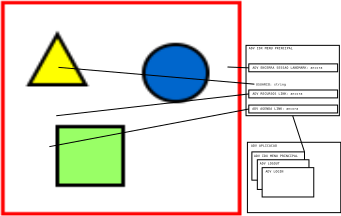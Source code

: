 <?xml version="1.0"?>
<diagram xmlns:dia="http://www.lysator.liu.se/~alla/dia/">
  <diagramdata>
    <attribute name="background">
      <color val="#ffffff"/>
    </attribute>
    <attribute name="paper">
      <composite type="paper">
        <attribute name="name">
          <string>#A4#</string>
        </attribute>
        <attribute name="tmargin">
          <real val="2"/>
        </attribute>
        <attribute name="bmargin">
          <real val="2"/>
        </attribute>
        <attribute name="lmargin">
          <real val="2"/>
        </attribute>
        <attribute name="rmargin">
          <real val="2"/>
        </attribute>
        <attribute name="is_portrait">
          <boolean val="true"/>
        </attribute>
        <attribute name="scaling">
          <real val="0.24"/>
        </attribute>
        <attribute name="fitto">
          <boolean val="true"/>
        </attribute>
        <attribute name="fitwidth">
          <int val="1"/>
        </attribute>
        <attribute name="fitheight">
          <int val="1"/>
        </attribute>
      </composite>
    </attribute>
    <attribute name="grid">
      <composite type="grid">
        <attribute name="width_x">
          <real val="1"/>
        </attribute>
        <attribute name="width_y">
          <real val="1"/>
        </attribute>
        <attribute name="visible_x">
          <int val="1"/>
        </attribute>
        <attribute name="visible_y">
          <int val="1"/>
        </attribute>
      </composite>
    </attribute>
    <attribute name="guides">
      <composite type="guides">
        <attribute name="hguides"/>
        <attribute name="vguides"/>
      </composite>
    </attribute>
  </diagramdata>
  <layer name="Background" visible="true">
    <group>
      <object type="Standard - Box" version="0" id="O0">
        <attribute name="obj_pos">
          <point val="44.542,9.207"/>
        </attribute>
        <attribute name="obj_bb">
          <rectangle val="44.492,9.157;64.02,23.9"/>
        </attribute>
        <attribute name="elem_corner">
          <point val="44.542,9.207"/>
        </attribute>
        <attribute name="elem_width">
          <real val="19.429"/>
        </attribute>
        <attribute name="elem_height">
          <real val="14.643"/>
        </attribute>
        <attribute name="show_background">
          <boolean val="true"/>
        </attribute>
      </object>
      <object type="Standard - Text" version="0" id="O1">
        <attribute name="obj_pos">
          <point val="45.099,10"/>
        </attribute>
        <attribute name="obj_bb">
          <rectangle val="45.099,9.405;55.965,10.205"/>
        </attribute>
        <attribute name="text">
          <composite type="text">
            <attribute name="string">
              <string>#ADV IDX MENU PRINCIPAL#</string>
            </attribute>
            <attribute name="font">
              <font name="Courier"/>
            </attribute>
            <attribute name="height">
              <real val="0.8"/>
            </attribute>
            <attribute name="pos">
              <point val="45.099,10"/>
            </attribute>
            <attribute name="color">
              <color val="#000000"/>
            </attribute>
            <attribute name="alignment">
              <enum val="0"/>
            </attribute>
          </composite>
        </attribute>
      </object>
      <object type="Standard - Text" version="0" id="O2">
        <attribute name="obj_pos">
          <point val="46.642,17.573"/>
        </attribute>
        <attribute name="obj_bb">
          <rectangle val="46.642,16.979;54.114,17.779"/>
        </attribute>
        <attribute name="text">
          <composite type="text">
            <attribute name="string">
              <string>#USUARIO: string#</string>
            </attribute>
            <attribute name="font">
              <font name="Courier"/>
            </attribute>
            <attribute name="height">
              <real val="0.8"/>
            </attribute>
            <attribute name="pos">
              <point val="46.642,17.573"/>
            </attribute>
            <attribute name="color">
              <color val="#000000"/>
            </attribute>
            <attribute name="alignment">
              <enum val="0"/>
            </attribute>
          </composite>
        </attribute>
      </object>
      <group>
        <object type="Standard - Box" version="0" id="O3">
          <attribute name="obj_pos">
            <point val="45.12,13.064"/>
          </attribute>
          <attribute name="obj_bb">
            <rectangle val="45.07,13.014;63.657,14.757"/>
          </attribute>
          <attribute name="elem_corner">
            <point val="45.12,13.064"/>
          </attribute>
          <attribute name="elem_width">
            <real val="18.486"/>
          </attribute>
          <attribute name="elem_height">
            <real val="1.643"/>
          </attribute>
          <attribute name="show_background">
            <boolean val="true"/>
          </attribute>
        </object>
        <object type="Standard - Text" version="0" id="O4">
          <attribute name="obj_pos">
            <point val="45.906,14.064"/>
          </attribute>
          <attribute name="obj_bb">
            <rectangle val="45.906,13.47;63.074,14.27"/>
          </attribute>
          <attribute name="text">
            <composite type="text">
              <attribute name="string">
                <string>#ADV ENCERRA SESSAO LANDMARK: ancora#</string>
              </attribute>
              <attribute name="font">
                <font name="Courier"/>
              </attribute>
              <attribute name="height">
                <real val="0.8"/>
              </attribute>
              <attribute name="pos">
                <point val="45.906,14.064"/>
              </attribute>
              <attribute name="color">
                <color val="#000000"/>
              </attribute>
              <attribute name="alignment">
                <enum val="0"/>
              </attribute>
            </composite>
          </attribute>
        </object>
      </group>
      <group>
        <object type="Standard - Box" version="0" id="O5">
          <attribute name="obj_pos">
            <point val="45.12,18.5"/>
          </attribute>
          <attribute name="obj_bb">
            <rectangle val="45.07,18.45;63.649,20.193"/>
          </attribute>
          <attribute name="elem_corner">
            <point val="45.12,18.5"/>
          </attribute>
          <attribute name="elem_width">
            <real val="18.479"/>
          </attribute>
          <attribute name="elem_height">
            <real val="1.643"/>
          </attribute>
          <attribute name="show_background">
            <boolean val="true"/>
          </attribute>
        </object>
        <object type="Standard - Text" version="0" id="O6">
          <attribute name="obj_pos">
            <point val="45.906,19.5"/>
          </attribute>
          <attribute name="obj_bb">
            <rectangle val="45.906,18.905;58.226,19.705"/>
          </attribute>
          <attribute name="text">
            <composite type="text">
              <attribute name="string">
                <string>#ADV RECURSOS LINK: ancora#</string>
              </attribute>
              <attribute name="font">
                <font name="Courier"/>
              </attribute>
              <attribute name="height">
                <real val="0.8"/>
              </attribute>
              <attribute name="pos">
                <point val="45.906,19.5"/>
              </attribute>
              <attribute name="color">
                <color val="#000000"/>
              </attribute>
              <attribute name="alignment">
                <enum val="0"/>
              </attribute>
            </composite>
          </attribute>
        </object>
      </group>
      <group>
        <object type="Standard - Box" version="0" id="O7">
          <attribute name="obj_pos">
            <point val="45.12,21.636"/>
          </attribute>
          <attribute name="obj_bb">
            <rectangle val="45.07,21.586;63.657,23.329"/>
          </attribute>
          <attribute name="elem_corner">
            <point val="45.12,21.636"/>
          </attribute>
          <attribute name="elem_width">
            <real val="18.486"/>
          </attribute>
          <attribute name="elem_height">
            <real val="1.643"/>
          </attribute>
          <attribute name="show_background">
            <boolean val="true"/>
          </attribute>
        </object>
        <object type="Standard - Text" version="0" id="O8">
          <attribute name="obj_pos">
            <point val="45.834,22.636"/>
          </attribute>
          <attribute name="obj_bb">
            <rectangle val="45.834,22.041;57.185,22.841"/>
          </attribute>
          <attribute name="text">
            <composite type="text">
              <attribute name="string">
                <string>#ADV AGENDA LINK: ancora#</string>
              </attribute>
              <attribute name="font">
                <font name="Courier"/>
              </attribute>
              <attribute name="height">
                <real val="0.8"/>
              </attribute>
              <attribute name="pos">
                <point val="45.834,22.636"/>
              </attribute>
              <attribute name="color">
                <color val="#000000"/>
              </attribute>
              <attribute name="alignment">
                <enum val="0"/>
              </attribute>
            </composite>
          </attribute>
        </object>
      </group>
    </group>
    <group>
      <group>
        <object type="Standard - Box" version="0" id="O9">
          <attribute name="obj_pos">
            <point val="44.833,29.382"/>
          </attribute>
          <attribute name="obj_bb">
            <rectangle val="44.783,29.332;64.312,44.075"/>
          </attribute>
          <attribute name="elem_corner">
            <point val="44.833,29.382"/>
          </attribute>
          <attribute name="elem_width">
            <real val="19.429"/>
          </attribute>
          <attribute name="elem_height">
            <real val="14.643"/>
          </attribute>
          <attribute name="show_background">
            <boolean val="true"/>
          </attribute>
        </object>
        <object type="Standard - Text" version="0" id="O10">
          <attribute name="obj_pos">
            <point val="48.261,30.311"/>
          </attribute>
          <attribute name="obj_bb">
            <rectangle val="45.01,29.716;51.513,30.516"/>
          </attribute>
          <attribute name="text">
            <composite type="text">
              <attribute name="string">
                <string>#ADV APLICACAO#</string>
              </attribute>
              <attribute name="font">
                <font name="Courier"/>
              </attribute>
              <attribute name="height">
                <real val="0.8"/>
              </attribute>
              <attribute name="pos">
                <point val="48.261,30.311"/>
              </attribute>
              <attribute name="color">
                <color val="#000000"/>
              </attribute>
              <attribute name="alignment">
                <enum val="1"/>
              </attribute>
            </composite>
          </attribute>
        </object>
      </group>
      <object type="Standard - Box" version="0" id="O11">
        <attribute name="obj_pos">
          <point val="45.762,31.382"/>
        </attribute>
        <attribute name="obj_bb">
          <rectangle val="45.712,31.332;56.764,37.319"/>
        </attribute>
        <attribute name="elem_corner">
          <point val="45.762,31.382"/>
        </attribute>
        <attribute name="elem_width">
          <real val="10.953"/>
        </attribute>
        <attribute name="elem_height">
          <real val="5.886"/>
        </attribute>
        <attribute name="show_background">
          <boolean val="true"/>
        </attribute>
      </object>
      <object type="Standard - Text" version="0" id="O12">
        <attribute name="obj_pos">
          <point val="46.19,32.454"/>
        </attribute>
        <attribute name="obj_bb">
          <rectangle val="46.19,31.859;57.056,32.659"/>
        </attribute>
        <attribute name="text">
          <composite type="text">
            <attribute name="string">
              <string>#ADV IDX MENU PRINCIPAL#</string>
            </attribute>
            <attribute name="font">
              <font name="Courier"/>
            </attribute>
            <attribute name="height">
              <real val="0.8"/>
            </attribute>
            <attribute name="pos">
              <point val="46.19,32.454"/>
            </attribute>
            <attribute name="color">
              <color val="#000000"/>
            </attribute>
            <attribute name="alignment">
              <enum val="0"/>
            </attribute>
          </composite>
        </attribute>
      </object>
      <object type="Standard - Box" version="0" id="O13">
        <attribute name="obj_pos">
          <point val="46.897,33.018"/>
        </attribute>
        <attribute name="obj_bb">
          <rectangle val="46.847,32.968;57.693,39.247"/>
        </attribute>
        <attribute name="elem_corner">
          <point val="46.897,33.018"/>
        </attribute>
        <attribute name="elem_width">
          <real val="10.746"/>
        </attribute>
        <attribute name="elem_height">
          <real val="6.179"/>
        </attribute>
        <attribute name="show_background">
          <boolean val="true"/>
        </attribute>
      </object>
      <object type="Standard - Text" version="0" id="O14">
        <attribute name="obj_pos">
          <point val="49.469,34.018"/>
        </attribute>
        <attribute name="obj_bb">
          <rectangle val="46.945,33.423;51.993,34.223"/>
        </attribute>
        <attribute name="text">
          <composite type="text">
            <attribute name="string">
              <string>#ADV LOGOUT#</string>
            </attribute>
            <attribute name="font">
              <font name="Courier"/>
            </attribute>
            <attribute name="height">
              <real val="0.8"/>
            </attribute>
            <attribute name="pos">
              <point val="49.469,34.018"/>
            </attribute>
            <attribute name="color">
              <color val="#000000"/>
            </attribute>
            <attribute name="alignment">
              <enum val="1"/>
            </attribute>
          </composite>
        </attribute>
      </object>
      <object type="Standard - Box" version="0" id="O15">
        <attribute name="obj_pos">
          <point val="47.897,34.661"/>
        </attribute>
        <attribute name="obj_bb">
          <rectangle val="47.847,34.611;58.693,40.819"/>
        </attribute>
        <attribute name="elem_corner">
          <point val="47.897,34.661"/>
        </attribute>
        <attribute name="elem_width">
          <real val="10.746"/>
        </attribute>
        <attribute name="elem_height">
          <real val="6.108"/>
        </attribute>
        <attribute name="show_background">
          <boolean val="true"/>
        </attribute>
      </object>
      <object type="Standard - Text" version="0" id="O16">
        <attribute name="obj_pos">
          <point val="50.469,35.661"/>
        </attribute>
        <attribute name="obj_bb">
          <rectangle val="48.187,35.066;52.75,35.866"/>
        </attribute>
        <attribute name="text">
          <composite type="text">
            <attribute name="string">
              <string>#ADV LOGIN#</string>
            </attribute>
            <attribute name="font">
              <font name="Courier"/>
            </attribute>
            <attribute name="height">
              <real val="0.8"/>
            </attribute>
            <attribute name="pos">
              <point val="50.469,35.661"/>
            </attribute>
            <attribute name="color">
              <color val="#000000"/>
            </attribute>
            <attribute name="alignment">
              <enum val="1"/>
            </attribute>
          </composite>
        </attribute>
      </object>
    </group>
    <object type="Standard - Image" version="0" id="O17">
      <attribute name="obj_pos">
        <point val="-6.458,-0.025"/>
      </attribute>
      <attribute name="obj_bb">
        <rectangle val="-6.558,-0.125;43.699,44.698"/>
      </attribute>
      <attribute name="elem_corner">
        <point val="-6.458,-0.025"/>
      </attribute>
      <attribute name="elem_width">
        <real val="50.058"/>
      </attribute>
      <attribute name="elem_height">
        <real val="44.623"/>
      </attribute>
      <attribute name="draw_border">
        <boolean val="false"/>
      </attribute>
      <attribute name="keep_aspect">
        <boolean val="true"/>
      </attribute>
      <attribute name="file">
        <string>#adv_idx_menu_principal.jpg#</string>
      </attribute>
    </object>
    <object type="Standard - Line" version="0" id="O18">
      <attribute name="obj_pos">
        <point val="3.613,30.286"/>
      </attribute>
      <attribute name="obj_bb">
        <rectangle val="3.563,22.407;45.17,30.336"/>
      </attribute>
      <attribute name="conn_endpoints">
        <point val="3.613,30.286"/>
        <point val="45.12,22.457"/>
      </attribute>
      <attribute name="numcp">
        <int val="1"/>
      </attribute>
      <connections>
        <connection handle="1" to="O7" connection="3"/>
      </connections>
    </object>
    <object type="Standard - Line" version="0" id="O19">
      <attribute name="obj_pos">
        <point val="5.042,23.857"/>
      </attribute>
      <attribute name="obj_bb">
        <rectangle val="4.992,19.271;45.17,23.907"/>
      </attribute>
      <attribute name="conn_endpoints">
        <point val="5.042,23.857"/>
        <point val="45.12,19.321"/>
      </attribute>
      <attribute name="numcp">
        <int val="1"/>
      </attribute>
      <connections>
        <connection handle="1" to="O5" connection="3"/>
      </connections>
    </object>
    <object type="Standard - Line" version="0" id="O20">
      <attribute name="obj_pos">
        <point val="40.685,13.714"/>
      </attribute>
      <attribute name="obj_bb">
        <rectangle val="40.635,13.664;45.17,13.936"/>
      </attribute>
      <attribute name="conn_endpoints">
        <point val="40.685,13.714"/>
        <point val="45.12,13.886"/>
      </attribute>
      <attribute name="numcp">
        <int val="1"/>
      </attribute>
      <connections>
        <connection handle="1" to="O3" connection="3"/>
      </connections>
    </object>
    <object type="Standard - Line" version="0" id="O21">
      <attribute name="obj_pos">
        <point val="56.714,31.382"/>
      </attribute>
      <attribute name="obj_bb">
        <rectangle val="54.206,23.8;56.764,31.432"/>
      </attribute>
      <attribute name="conn_endpoints">
        <point val="56.714,31.382"/>
        <point val="54.256,23.85"/>
      </attribute>
      <attribute name="numcp">
        <int val="1"/>
      </attribute>
      <connections>
        <connection handle="0" to="O11" connection="2"/>
        <connection handle="1" to="O0" connection="6"/>
      </connections>
    </object>
    <object type="Standard - Line" version="0" id="O22">
      <attribute name="obj_pos">
        <point val="5.5,13.786"/>
      </attribute>
      <attribute name="obj_bb">
        <rectangle val="5.45,13.736;46.336,17.336"/>
      </attribute>
      <attribute name="conn_endpoints">
        <point val="5.5,13.786"/>
        <point val="46.286,17.286"/>
      </attribute>
      <attribute name="numcp">
        <int val="1"/>
      </attribute>
    </object>
  </layer>
</diagram>
